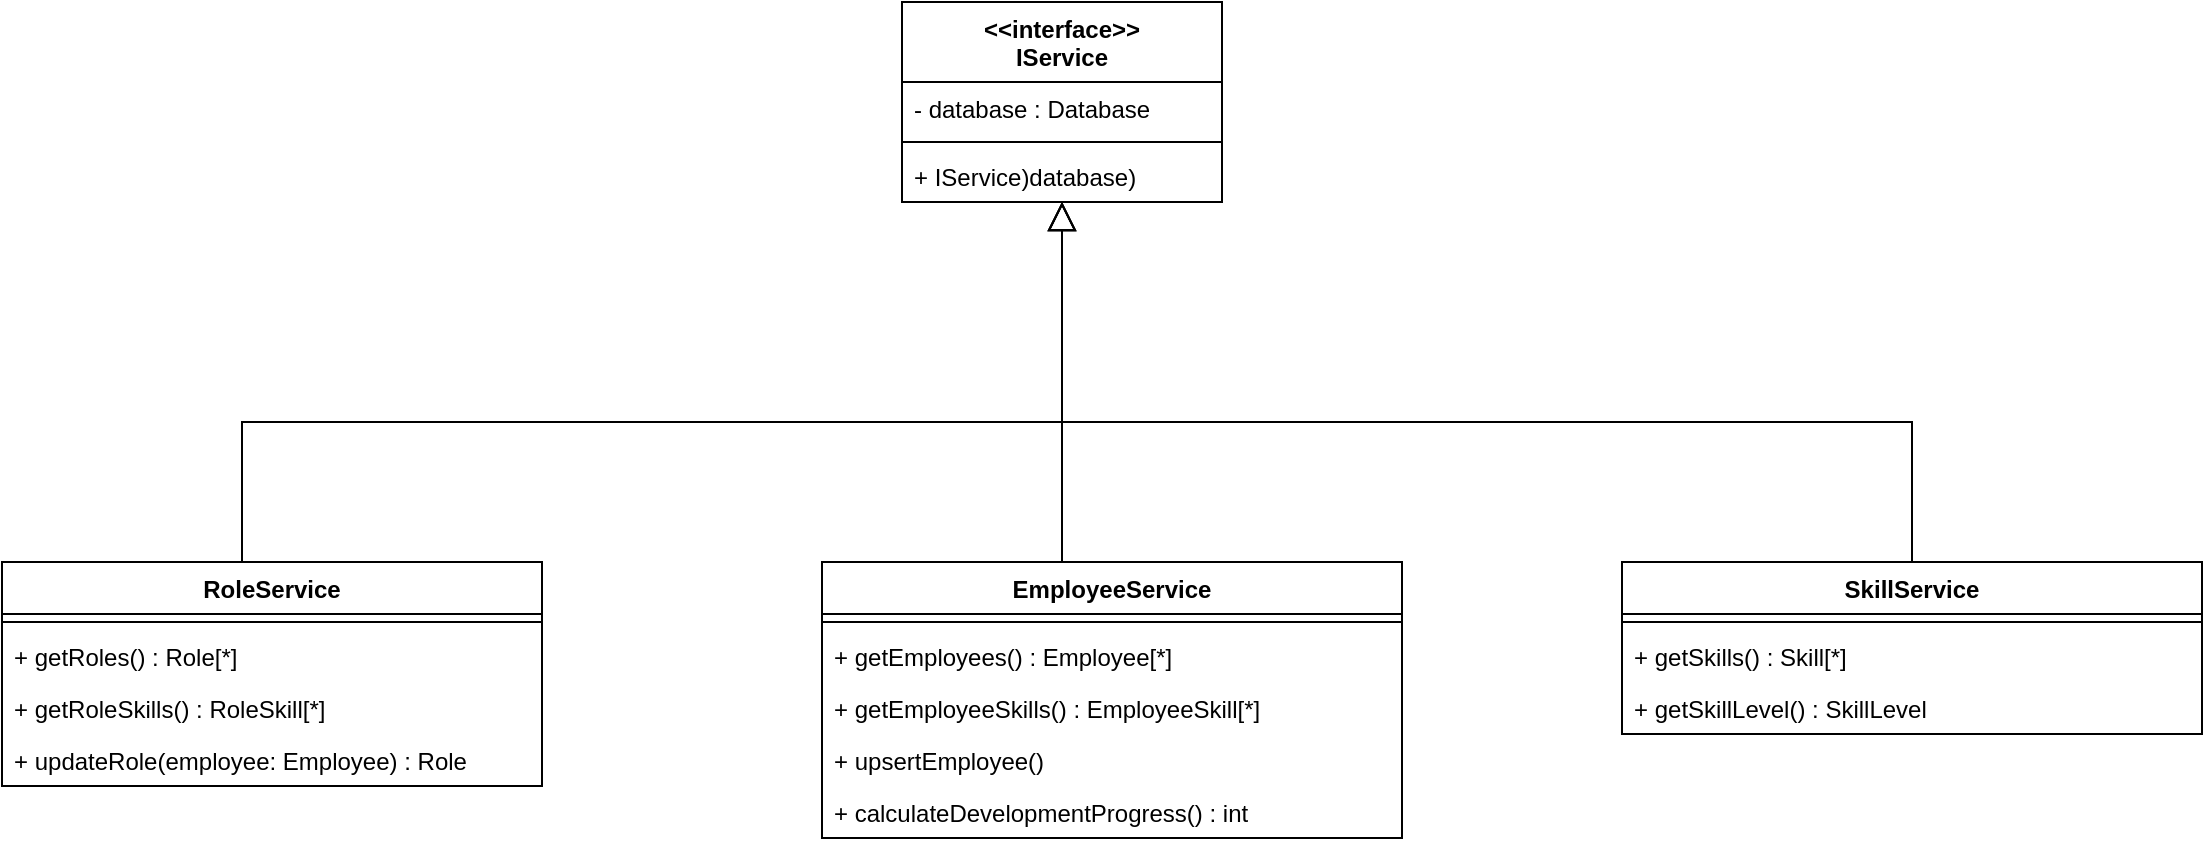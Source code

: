 <mxfile version="13.9.7" type="github">
  <diagram id="Ztgsr2mtBIRvW5Vl2Fyj" name="Page-1">
    <mxGraphModel dx="1459" dy="3206" grid="1" gridSize="10" guides="1" tooltips="1" connect="1" arrows="1" fold="1" page="1" pageScale="1" pageWidth="1654" pageHeight="2336" math="0" shadow="0">
      <root>
        <mxCell id="0" />
        <mxCell id="1" parent="0" />
        <mxCell id="s304uV8dfxxNt7fJ2ZTq-32" style="edgeStyle=orthogonalEdgeStyle;rounded=0;orthogonalLoop=1;jettySize=auto;html=1;endArrow=block;endFill=0;endSize=12;" edge="1" parent="1" source="s304uV8dfxxNt7fJ2ZTq-1" target="s304uV8dfxxNt7fJ2ZTq-10">
          <mxGeometry relative="1" as="geometry">
            <Array as="points">
              <mxPoint x="1005" y="-2070" />
              <mxPoint x="580" y="-2070" />
            </Array>
          </mxGeometry>
        </mxCell>
        <mxCell id="s304uV8dfxxNt7fJ2ZTq-1" value="SkillService" style="swimlane;fontStyle=1;align=center;verticalAlign=top;childLayout=stackLayout;horizontal=1;startSize=26;horizontalStack=0;resizeParent=1;resizeParentMax=0;resizeLast=0;collapsible=1;marginBottom=0;" vertex="1" parent="1">
          <mxGeometry x="860" y="-2000" width="290" height="86" as="geometry" />
        </mxCell>
        <mxCell id="s304uV8dfxxNt7fJ2ZTq-3" value="" style="line;strokeWidth=1;fillColor=none;align=left;verticalAlign=middle;spacingTop=-1;spacingLeft=3;spacingRight=3;rotatable=0;labelPosition=right;points=[];portConstraint=eastwest;" vertex="1" parent="s304uV8dfxxNt7fJ2ZTq-1">
          <mxGeometry y="26" width="290" height="8" as="geometry" />
        </mxCell>
        <mxCell id="s304uV8dfxxNt7fJ2ZTq-5" value="+ getSkills() : Skill[*]" style="text;strokeColor=none;fillColor=none;align=left;verticalAlign=top;spacingLeft=4;spacingRight=4;overflow=hidden;rotatable=0;points=[[0,0.5],[1,0.5]];portConstraint=eastwest;" vertex="1" parent="s304uV8dfxxNt7fJ2ZTq-1">
          <mxGeometry y="34" width="290" height="26" as="geometry" />
        </mxCell>
        <mxCell id="s304uV8dfxxNt7fJ2ZTq-6" value="+ getSkillLevel() : SkillLevel" style="text;strokeColor=none;fillColor=none;align=left;verticalAlign=top;spacingLeft=4;spacingRight=4;overflow=hidden;rotatable=0;points=[[0,0.5],[1,0.5]];portConstraint=eastwest;" vertex="1" parent="s304uV8dfxxNt7fJ2ZTq-1">
          <mxGeometry y="60" width="290" height="26" as="geometry" />
        </mxCell>
        <mxCell id="s304uV8dfxxNt7fJ2ZTq-10" value="&lt;&lt;interface&gt;&gt;&#xa;IService" style="swimlane;fontStyle=1;align=center;verticalAlign=top;childLayout=stackLayout;horizontal=1;startSize=40;horizontalStack=0;resizeParent=1;resizeParentMax=0;resizeLast=0;collapsible=1;marginBottom=0;" vertex="1" parent="1">
          <mxGeometry x="500" y="-2280" width="160" height="100" as="geometry" />
        </mxCell>
        <mxCell id="s304uV8dfxxNt7fJ2ZTq-11" value="- database : Database" style="text;strokeColor=none;fillColor=none;align=left;verticalAlign=top;spacingLeft=4;spacingRight=4;overflow=hidden;rotatable=0;points=[[0,0.5],[1,0.5]];portConstraint=eastwest;" vertex="1" parent="s304uV8dfxxNt7fJ2ZTq-10">
          <mxGeometry y="40" width="160" height="26" as="geometry" />
        </mxCell>
        <mxCell id="s304uV8dfxxNt7fJ2ZTq-12" value="" style="line;strokeWidth=1;fillColor=none;align=left;verticalAlign=middle;spacingTop=-1;spacingLeft=3;spacingRight=3;rotatable=0;labelPosition=right;points=[];portConstraint=eastwest;" vertex="1" parent="s304uV8dfxxNt7fJ2ZTq-10">
          <mxGeometry y="66" width="160" height="8" as="geometry" />
        </mxCell>
        <mxCell id="s304uV8dfxxNt7fJ2ZTq-13" value="+ IService)database)" style="text;strokeColor=none;fillColor=none;align=left;verticalAlign=top;spacingLeft=4;spacingRight=4;overflow=hidden;rotatable=0;points=[[0,0.5],[1,0.5]];portConstraint=eastwest;" vertex="1" parent="s304uV8dfxxNt7fJ2ZTq-10">
          <mxGeometry y="74" width="160" height="26" as="geometry" />
        </mxCell>
        <mxCell id="s304uV8dfxxNt7fJ2ZTq-30" style="edgeStyle=orthogonalEdgeStyle;rounded=0;orthogonalLoop=1;jettySize=auto;html=1;endArrow=block;endFill=0;endSize=12;" edge="1" parent="1" source="s304uV8dfxxNt7fJ2ZTq-17" target="s304uV8dfxxNt7fJ2ZTq-10">
          <mxGeometry relative="1" as="geometry">
            <Array as="points">
              <mxPoint x="170" y="-2070" />
              <mxPoint x="580" y="-2070" />
            </Array>
          </mxGeometry>
        </mxCell>
        <mxCell id="s304uV8dfxxNt7fJ2ZTq-17" value="RoleService" style="swimlane;fontStyle=1;align=center;verticalAlign=top;childLayout=stackLayout;horizontal=1;startSize=26;horizontalStack=0;resizeParent=1;resizeParentMax=0;resizeLast=0;collapsible=1;marginBottom=0;" vertex="1" parent="1">
          <mxGeometry x="50" y="-2000" width="270" height="112" as="geometry" />
        </mxCell>
        <mxCell id="s304uV8dfxxNt7fJ2ZTq-18" value="" style="line;strokeWidth=1;fillColor=none;align=left;verticalAlign=middle;spacingTop=-1;spacingLeft=3;spacingRight=3;rotatable=0;labelPosition=right;points=[];portConstraint=eastwest;" vertex="1" parent="s304uV8dfxxNt7fJ2ZTq-17">
          <mxGeometry y="26" width="270" height="8" as="geometry" />
        </mxCell>
        <mxCell id="s304uV8dfxxNt7fJ2ZTq-19" value="+ getRoles() : Role[*]" style="text;strokeColor=none;fillColor=none;align=left;verticalAlign=top;spacingLeft=4;spacingRight=4;overflow=hidden;rotatable=0;points=[[0,0.5],[1,0.5]];portConstraint=eastwest;" vertex="1" parent="s304uV8dfxxNt7fJ2ZTq-17">
          <mxGeometry y="34" width="270" height="26" as="geometry" />
        </mxCell>
        <mxCell id="s304uV8dfxxNt7fJ2ZTq-29" value="+ getRoleSkills() : RoleSkill[*]" style="text;strokeColor=none;fillColor=none;align=left;verticalAlign=top;spacingLeft=4;spacingRight=4;overflow=hidden;rotatable=0;points=[[0,0.5],[1,0.5]];portConstraint=eastwest;" vertex="1" parent="s304uV8dfxxNt7fJ2ZTq-17">
          <mxGeometry y="60" width="270" height="26" as="geometry" />
        </mxCell>
        <mxCell id="s304uV8dfxxNt7fJ2ZTq-20" value="+ updateRole(employee: Employee) : Role" style="text;strokeColor=none;fillColor=none;align=left;verticalAlign=top;spacingLeft=4;spacingRight=4;overflow=hidden;rotatable=0;points=[[0,0.5],[1,0.5]];portConstraint=eastwest;" vertex="1" parent="s304uV8dfxxNt7fJ2ZTq-17">
          <mxGeometry y="86" width="270" height="26" as="geometry" />
        </mxCell>
        <mxCell id="s304uV8dfxxNt7fJ2ZTq-31" style="edgeStyle=orthogonalEdgeStyle;rounded=0;orthogonalLoop=1;jettySize=auto;html=1;endArrow=block;endFill=0;endSize=12;" edge="1" parent="1" source="s304uV8dfxxNt7fJ2ZTq-21" target="s304uV8dfxxNt7fJ2ZTq-10">
          <mxGeometry relative="1" as="geometry">
            <Array as="points">
              <mxPoint x="580" y="-2040" />
              <mxPoint x="580" y="-2040" />
            </Array>
          </mxGeometry>
        </mxCell>
        <mxCell id="s304uV8dfxxNt7fJ2ZTq-21" value="EmployeeService" style="swimlane;fontStyle=1;align=center;verticalAlign=top;childLayout=stackLayout;horizontal=1;startSize=26;horizontalStack=0;resizeParent=1;resizeParentMax=0;resizeLast=0;collapsible=1;marginBottom=0;" vertex="1" parent="1">
          <mxGeometry x="460" y="-2000" width="290" height="138" as="geometry" />
        </mxCell>
        <mxCell id="s304uV8dfxxNt7fJ2ZTq-22" value="" style="line;strokeWidth=1;fillColor=none;align=left;verticalAlign=middle;spacingTop=-1;spacingLeft=3;spacingRight=3;rotatable=0;labelPosition=right;points=[];portConstraint=eastwest;" vertex="1" parent="s304uV8dfxxNt7fJ2ZTq-21">
          <mxGeometry y="26" width="290" height="8" as="geometry" />
        </mxCell>
        <mxCell id="s304uV8dfxxNt7fJ2ZTq-23" value="+ getEmployees() : Employee[*]" style="text;strokeColor=none;fillColor=none;align=left;verticalAlign=top;spacingLeft=4;spacingRight=4;overflow=hidden;rotatable=0;points=[[0,0.5],[1,0.5]];portConstraint=eastwest;" vertex="1" parent="s304uV8dfxxNt7fJ2ZTq-21">
          <mxGeometry y="34" width="290" height="26" as="geometry" />
        </mxCell>
        <mxCell id="s304uV8dfxxNt7fJ2ZTq-24" value="+ getEmployeeSkills() : EmployeeSkill[*]" style="text;strokeColor=none;fillColor=none;align=left;verticalAlign=top;spacingLeft=4;spacingRight=4;overflow=hidden;rotatable=0;points=[[0,0.5],[1,0.5]];portConstraint=eastwest;" vertex="1" parent="s304uV8dfxxNt7fJ2ZTq-21">
          <mxGeometry y="60" width="290" height="26" as="geometry" />
        </mxCell>
        <mxCell id="s304uV8dfxxNt7fJ2ZTq-28" value="+ upsertEmployee()" style="text;strokeColor=none;fillColor=none;align=left;verticalAlign=top;spacingLeft=4;spacingRight=4;overflow=hidden;rotatable=0;points=[[0,0.5],[1,0.5]];portConstraint=eastwest;" vertex="1" parent="s304uV8dfxxNt7fJ2ZTq-21">
          <mxGeometry y="86" width="290" height="26" as="geometry" />
        </mxCell>
        <mxCell id="s304uV8dfxxNt7fJ2ZTq-26" value="+ calculateDevelopmentProgress() : int" style="text;strokeColor=none;fillColor=none;align=left;verticalAlign=top;spacingLeft=4;spacingRight=4;overflow=hidden;rotatable=0;points=[[0,0.5],[1,0.5]];portConstraint=eastwest;" vertex="1" parent="s304uV8dfxxNt7fJ2ZTq-21">
          <mxGeometry y="112" width="290" height="26" as="geometry" />
        </mxCell>
      </root>
    </mxGraphModel>
  </diagram>
</mxfile>
